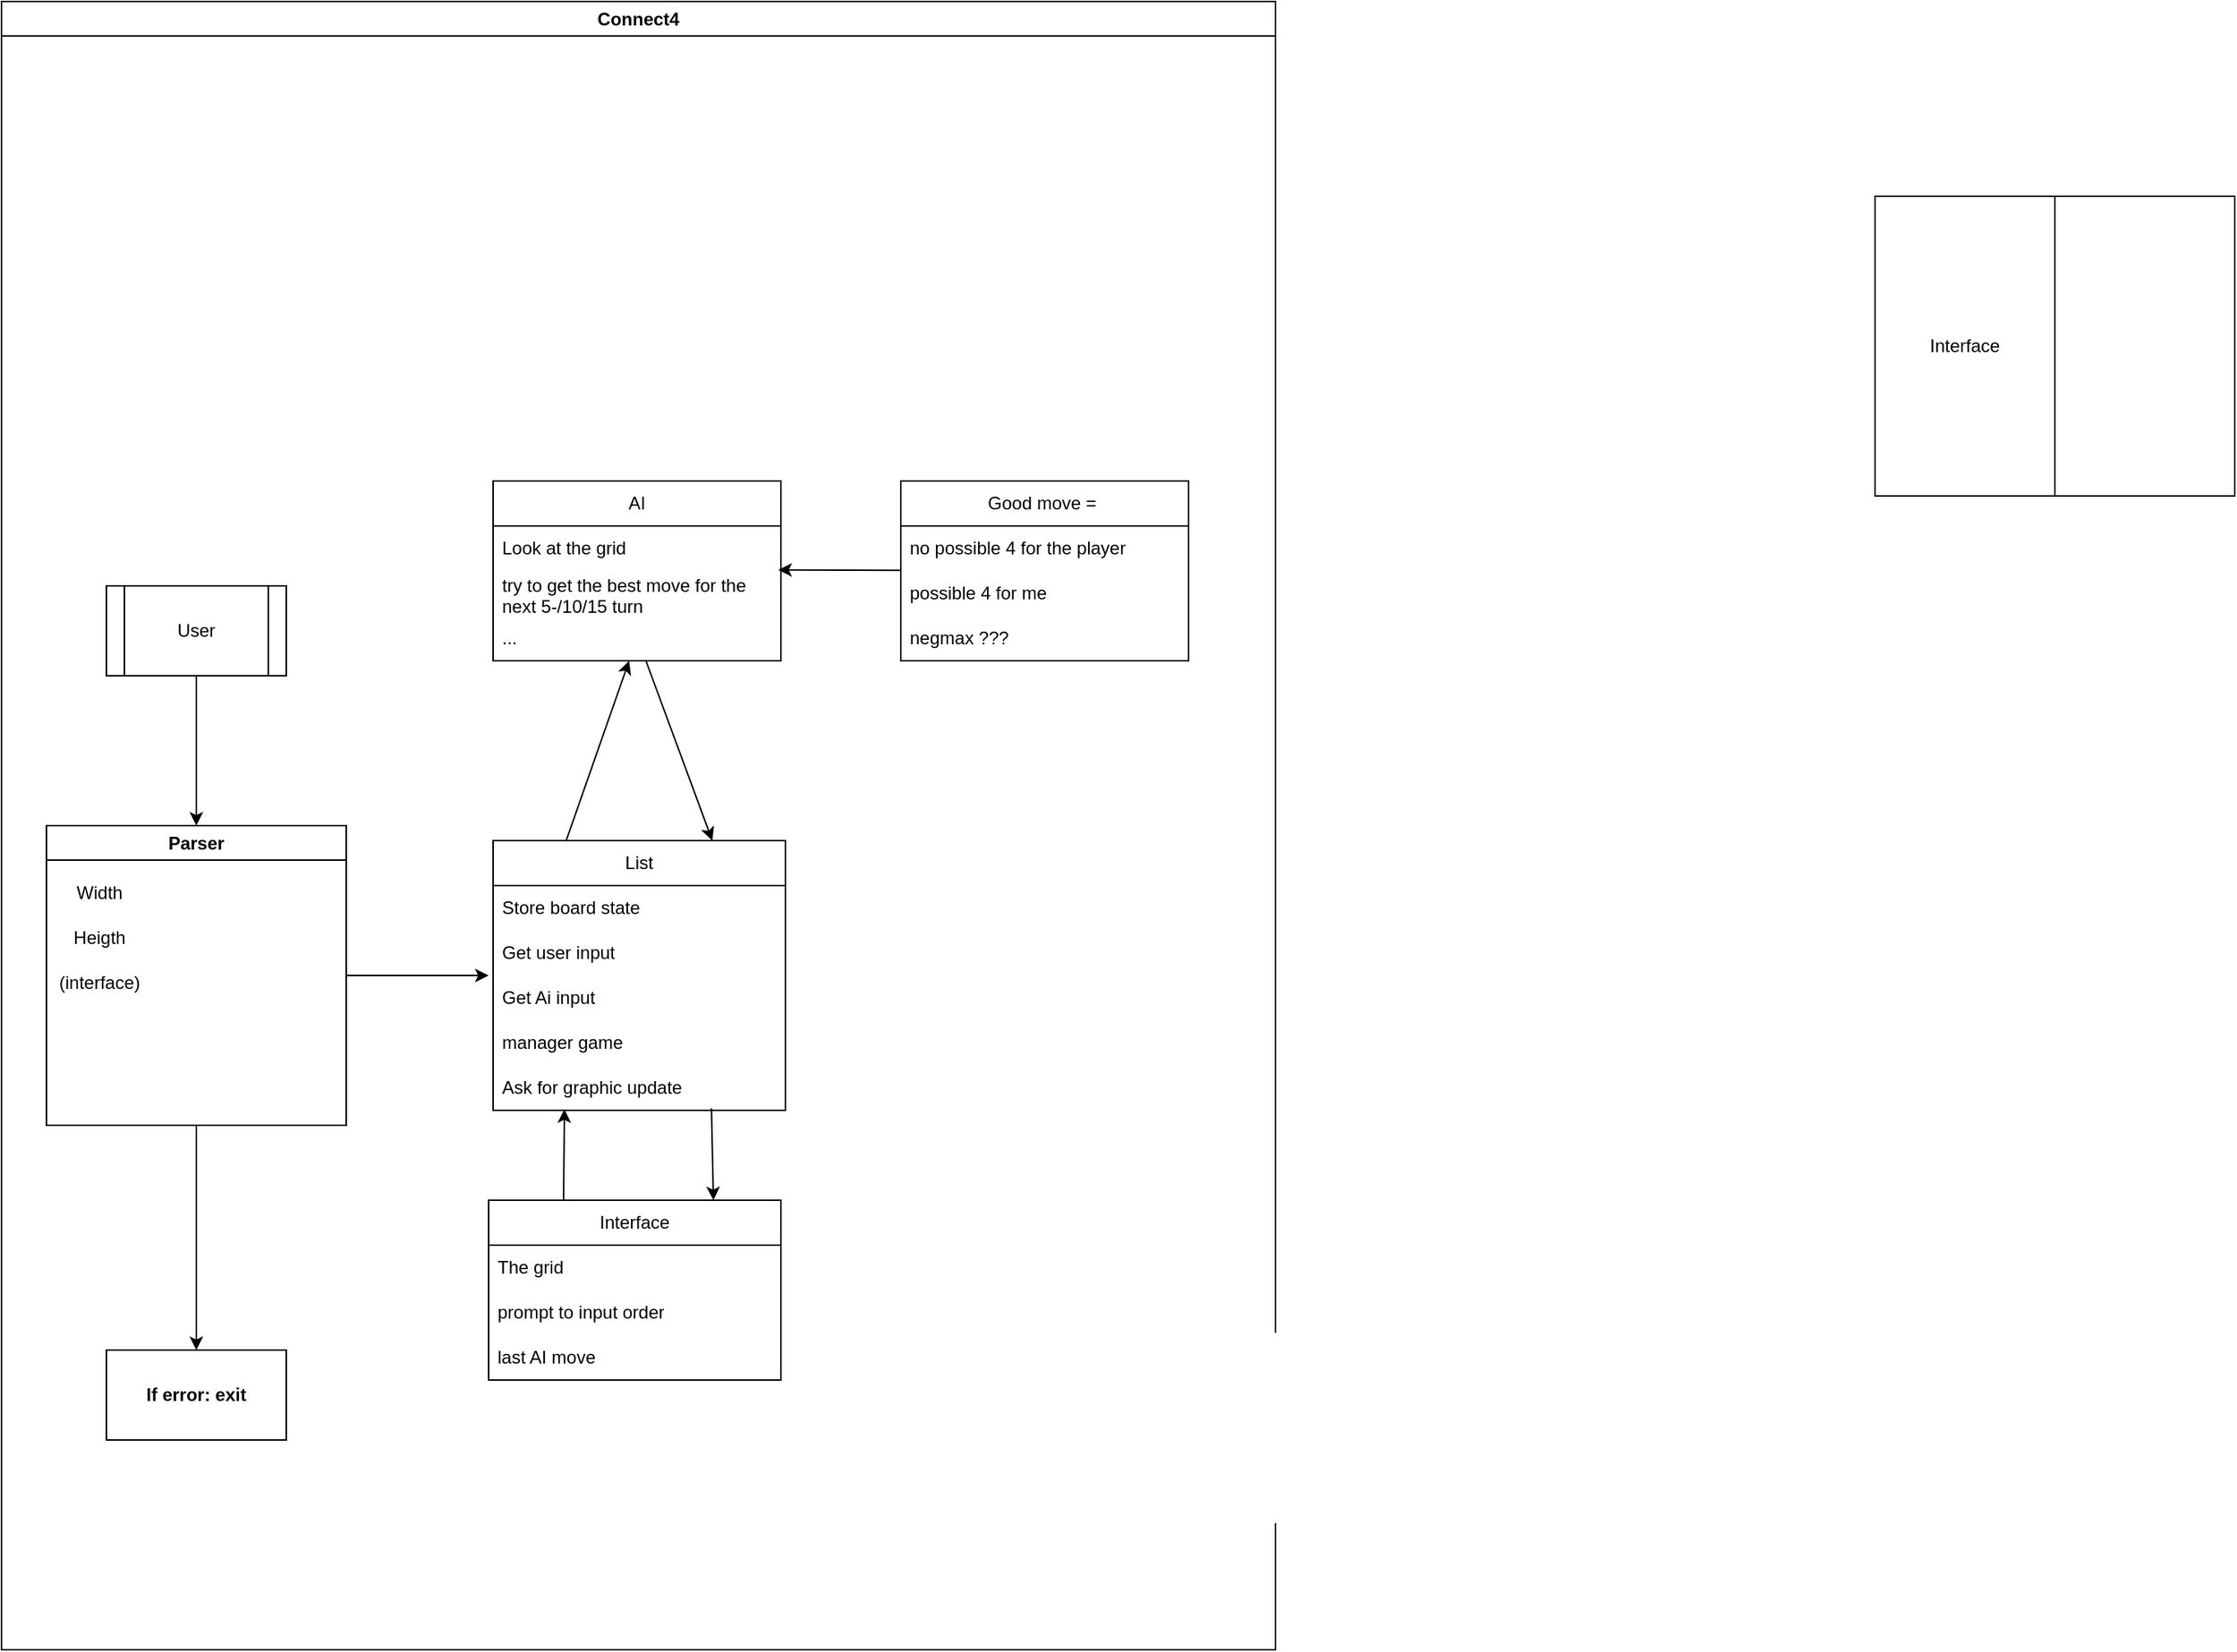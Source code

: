 <mxfile>
    <diagram id="SeDETSTzGNX9-R8jlzXM" name="Page-1">
        <mxGraphModel dx="1876" dy="1107" grid="1" gridSize="10" guides="1" tooltips="1" connect="1" arrows="1" fold="1" page="1" pageScale="1" pageWidth="850" pageHeight="1100" math="0" shadow="0">
            <root>
                <mxCell id="0"/>
                <mxCell id="1" parent="0"/>
                <mxCell id="2" value="Connect4" style="swimlane;whiteSpace=wrap;html=1;" parent="1" vertex="1">
                    <mxGeometry width="850" height="1100" as="geometry"/>
                </mxCell>
                <mxCell id="10" style="edgeStyle=none;html=1;entryX=0;entryY=0.5;entryDx=0;entryDy=0;" parent="2" source="4" edge="1">
                    <mxGeometry relative="1" as="geometry">
                        <mxPoint x="325" y="650" as="targetPoint"/>
                    </mxGeometry>
                </mxCell>
                <mxCell id="30" value="" style="edgeStyle=none;html=1;" parent="2" source="4" target="29" edge="1">
                    <mxGeometry relative="1" as="geometry"/>
                </mxCell>
                <mxCell id="4" value="Parser" style="swimlane;whiteSpace=wrap;html=1;" parent="2" vertex="1">
                    <mxGeometry x="30" y="550" width="200" height="200" as="geometry"/>
                </mxCell>
                <mxCell id="27" value="Width" style="text;html=1;align=center;verticalAlign=middle;resizable=0;points=[];autosize=1;strokeColor=none;fillColor=none;" parent="4" vertex="1">
                    <mxGeometry x="10" y="30" width="50" height="30" as="geometry"/>
                </mxCell>
                <mxCell id="28" value="Heigth" style="text;html=1;align=center;verticalAlign=middle;resizable=0;points=[];autosize=1;strokeColor=none;fillColor=none;" parent="4" vertex="1">
                    <mxGeometry x="5" y="60" width="60" height="30" as="geometry"/>
                </mxCell>
                <mxCell id="31" value="(interface)" style="text;html=1;align=center;verticalAlign=middle;resizable=0;points=[];autosize=1;strokeColor=none;fillColor=none;" parent="4" vertex="1">
                    <mxGeometry x="-5" y="90" width="80" height="30" as="geometry"/>
                </mxCell>
                <mxCell id="14" style="edgeStyle=none;html=1;exitX=0.531;exitY=1;exitDx=0;exitDy=0;entryX=0.75;entryY=0;entryDx=0;entryDy=0;exitPerimeter=0;" parent="2" source="39" target="17" edge="1">
                    <mxGeometry relative="1" as="geometry">
                        <mxPoint x="475" y="550" as="targetPoint"/>
                        <mxPoint x="475" y="520" as="sourcePoint"/>
                    </mxGeometry>
                </mxCell>
                <mxCell id="13" style="edgeStyle=none;html=1;exitX=0.25;exitY=0;exitDx=0;exitDy=0;" parent="2" source="17" target="39" edge="1">
                    <mxGeometry relative="1" as="geometry">
                        <mxPoint x="375" y="550" as="sourcePoint"/>
                        <mxPoint x="375" y="520" as="targetPoint"/>
                    </mxGeometry>
                </mxCell>
                <mxCell id="16" style="edgeStyle=none;html=1;" parent="2" source="15" target="4" edge="1">
                    <mxGeometry relative="1" as="geometry"/>
                </mxCell>
                <mxCell id="15" value="User" style="shape=process;whiteSpace=wrap;html=1;backgroundOutline=1;" parent="2" vertex="1">
                    <mxGeometry x="70" y="390" width="120" height="60" as="geometry"/>
                </mxCell>
                <mxCell id="17" value="List" style="swimlane;fontStyle=0;childLayout=stackLayout;horizontal=1;startSize=30;horizontalStack=0;resizeParent=1;resizeParentMax=0;resizeLast=0;collapsible=1;marginBottom=0;whiteSpace=wrap;html=1;" parent="2" vertex="1">
                    <mxGeometry x="328" y="560" width="195" height="180" as="geometry"/>
                </mxCell>
                <mxCell id="18" value="Store board state" style="text;strokeColor=none;fillColor=none;align=left;verticalAlign=middle;spacingLeft=4;spacingRight=4;overflow=hidden;points=[[0,0.5],[1,0.5]];portConstraint=eastwest;rotatable=0;whiteSpace=wrap;html=1;" parent="17" vertex="1">
                    <mxGeometry y="30" width="195" height="30" as="geometry"/>
                </mxCell>
                <mxCell id="19" value="Get user input" style="text;strokeColor=none;fillColor=none;align=left;verticalAlign=middle;spacingLeft=4;spacingRight=4;overflow=hidden;points=[[0,0.5],[1,0.5]];portConstraint=eastwest;rotatable=0;whiteSpace=wrap;html=1;" parent="17" vertex="1">
                    <mxGeometry y="60" width="195" height="30" as="geometry"/>
                </mxCell>
                <mxCell id="20" value="Get Ai input" style="text;strokeColor=none;fillColor=none;align=left;verticalAlign=middle;spacingLeft=4;spacingRight=4;overflow=hidden;points=[[0,0.5],[1,0.5]];portConstraint=eastwest;rotatable=0;whiteSpace=wrap;html=1;" parent="17" vertex="1">
                    <mxGeometry y="90" width="195" height="30" as="geometry"/>
                </mxCell>
                <mxCell id="21" value="manager game" style="text;strokeColor=none;fillColor=none;align=left;verticalAlign=middle;spacingLeft=4;spacingRight=4;overflow=hidden;points=[[0,0.5],[1,0.5]];portConstraint=eastwest;rotatable=0;whiteSpace=wrap;html=1;" parent="17" vertex="1">
                    <mxGeometry y="120" width="195" height="30" as="geometry"/>
                </mxCell>
                <mxCell id="22" value="Ask for graphic update" style="text;strokeColor=none;fillColor=none;align=left;verticalAlign=middle;spacingLeft=4;spacingRight=4;overflow=hidden;points=[[0,0.5],[1,0.5]];portConstraint=eastwest;rotatable=0;whiteSpace=wrap;html=1;" parent="17" vertex="1">
                    <mxGeometry y="150" width="195" height="30" as="geometry"/>
                </mxCell>
                <mxCell id="24" style="edgeStyle=none;html=1;exitX=0.25;exitY=0;exitDx=0;exitDy=0;entryX=0.244;entryY=0.978;entryDx=0;entryDy=0;entryPerimeter=0;" parent="2" target="22" edge="1">
                    <mxGeometry relative="1" as="geometry">
                        <mxPoint x="375" y="800" as="sourcePoint"/>
                    </mxGeometry>
                </mxCell>
                <mxCell id="26" value="" style="endArrow=classic;html=1;exitX=0.747;exitY=0.956;exitDx=0;exitDy=0;exitPerimeter=0;entryX=0.75;entryY=0;entryDx=0;entryDy=0;" parent="2" source="22" edge="1">
                    <mxGeometry width="50" height="50" relative="1" as="geometry">
                        <mxPoint x="570" y="740" as="sourcePoint"/>
                        <mxPoint x="475" y="800" as="targetPoint"/>
                    </mxGeometry>
                </mxCell>
                <mxCell id="29" value="If error: exit" style="whiteSpace=wrap;html=1;fontStyle=1;startSize=23;" parent="2" vertex="1">
                    <mxGeometry x="70" y="900" width="120" height="60" as="geometry"/>
                </mxCell>
                <mxCell id="32" value="Interface" style="swimlane;fontStyle=0;childLayout=stackLayout;horizontal=1;startSize=30;horizontalStack=0;resizeParent=1;resizeParentMax=0;resizeLast=0;collapsible=1;marginBottom=0;whiteSpace=wrap;html=1;" parent="2" vertex="1">
                    <mxGeometry x="325" y="800" width="195" height="120" as="geometry"/>
                </mxCell>
                <mxCell id="33" value="The grid" style="text;strokeColor=none;fillColor=none;align=left;verticalAlign=middle;spacingLeft=4;spacingRight=4;overflow=hidden;points=[[0,0.5],[1,0.5]];portConstraint=eastwest;rotatable=0;whiteSpace=wrap;html=1;" parent="32" vertex="1">
                    <mxGeometry y="30" width="195" height="30" as="geometry"/>
                </mxCell>
                <mxCell id="34" value="prompt to input order" style="text;strokeColor=none;fillColor=none;align=left;verticalAlign=middle;spacingLeft=4;spacingRight=4;overflow=hidden;points=[[0,0.5],[1,0.5]];portConstraint=eastwest;rotatable=0;whiteSpace=wrap;html=1;" parent="32" vertex="1">
                    <mxGeometry y="60" width="195" height="30" as="geometry"/>
                </mxCell>
                <mxCell id="35" value="last AI move" style="text;strokeColor=none;fillColor=none;align=left;verticalAlign=middle;spacingLeft=4;spacingRight=4;overflow=hidden;points=[[0,0.5],[1,0.5]];portConstraint=eastwest;rotatable=0;whiteSpace=wrap;html=1;" parent="32" vertex="1">
                    <mxGeometry y="90" width="195" height="30" as="geometry"/>
                </mxCell>
                <mxCell id="36" value="AI" style="swimlane;fontStyle=0;childLayout=stackLayout;horizontal=1;startSize=30;horizontalStack=0;resizeParent=1;resizeParentMax=0;resizeLast=0;collapsible=1;marginBottom=0;whiteSpace=wrap;html=1;" parent="2" vertex="1">
                    <mxGeometry x="328" y="320" width="192" height="120" as="geometry"/>
                </mxCell>
                <mxCell id="37" value="Look at the grid" style="text;strokeColor=none;fillColor=none;align=left;verticalAlign=middle;spacingLeft=4;spacingRight=4;overflow=hidden;points=[[0,0.5],[1,0.5]];portConstraint=eastwest;rotatable=0;whiteSpace=wrap;html=1;" parent="36" vertex="1">
                    <mxGeometry y="30" width="192" height="30" as="geometry"/>
                </mxCell>
                <mxCell id="38" value="try to get the best move for the next 5-/10/15 turn" style="text;strokeColor=none;fillColor=none;align=left;verticalAlign=middle;spacingLeft=4;spacingRight=4;overflow=hidden;points=[[0,0.5],[1,0.5]];portConstraint=eastwest;rotatable=0;whiteSpace=wrap;html=1;" parent="36" vertex="1">
                    <mxGeometry y="60" width="192" height="30" as="geometry"/>
                </mxCell>
                <mxCell id="39" value="..." style="text;strokeColor=none;fillColor=none;align=left;verticalAlign=middle;spacingLeft=4;spacingRight=4;overflow=hidden;points=[[0,0.5],[1,0.5]];portConstraint=eastwest;rotatable=0;whiteSpace=wrap;html=1;" parent="36" vertex="1">
                    <mxGeometry y="90" width="192" height="30" as="geometry"/>
                </mxCell>
                <mxCell id="40" value="Good move =&amp;nbsp;" style="swimlane;fontStyle=0;childLayout=stackLayout;horizontal=1;startSize=30;horizontalStack=0;resizeParent=1;resizeParentMax=0;resizeLast=0;collapsible=1;marginBottom=0;whiteSpace=wrap;html=1;" parent="2" vertex="1">
                    <mxGeometry x="600" y="320" width="192" height="120" as="geometry"/>
                </mxCell>
                <mxCell id="41" value="no possible 4 for the player" style="text;strokeColor=none;fillColor=none;align=left;verticalAlign=middle;spacingLeft=4;spacingRight=4;overflow=hidden;points=[[0,0.5],[1,0.5]];portConstraint=eastwest;rotatable=0;whiteSpace=wrap;html=1;" parent="40" vertex="1">
                    <mxGeometry y="30" width="192" height="30" as="geometry"/>
                </mxCell>
                <mxCell id="42" value="possible 4 for me" style="text;strokeColor=none;fillColor=none;align=left;verticalAlign=middle;spacingLeft=4;spacingRight=4;overflow=hidden;points=[[0,0.5],[1,0.5]];portConstraint=eastwest;rotatable=0;whiteSpace=wrap;html=1;" parent="40" vertex="1">
                    <mxGeometry y="60" width="192" height="30" as="geometry"/>
                </mxCell>
                <mxCell id="43" value="negmax ???" style="text;strokeColor=none;fillColor=none;align=left;verticalAlign=middle;spacingLeft=4;spacingRight=4;overflow=hidden;points=[[0,0.5],[1,0.5]];portConstraint=eastwest;rotatable=0;whiteSpace=wrap;html=1;" parent="40" vertex="1">
                    <mxGeometry y="90" width="192" height="30" as="geometry"/>
                </mxCell>
                <mxCell id="45" style="edgeStyle=none;html=1;entryX=0.991;entryY=-0.022;entryDx=0;entryDy=0;entryPerimeter=0;" parent="2" source="40" target="38" edge="1">
                    <mxGeometry relative="1" as="geometry"/>
                </mxCell>
                <mxCell id="46" value="" style="swimlane;startSize=0;" vertex="1" parent="1">
                    <mxGeometry x="1250" y="130" width="240" height="200" as="geometry"/>
                </mxCell>
                <mxCell id="48" value="" style="rounded=0;whiteSpace=wrap;html=1;" vertex="1" parent="46">
                    <mxGeometry x="120" width="120" height="200" as="geometry"/>
                </mxCell>
                <mxCell id="47" value="Interface" style="rounded=0;whiteSpace=wrap;html=1;" vertex="1" parent="1">
                    <mxGeometry x="1250" y="130" width="120" height="200" as="geometry"/>
                </mxCell>
            </root>
        </mxGraphModel>
    </diagram>
</mxfile>